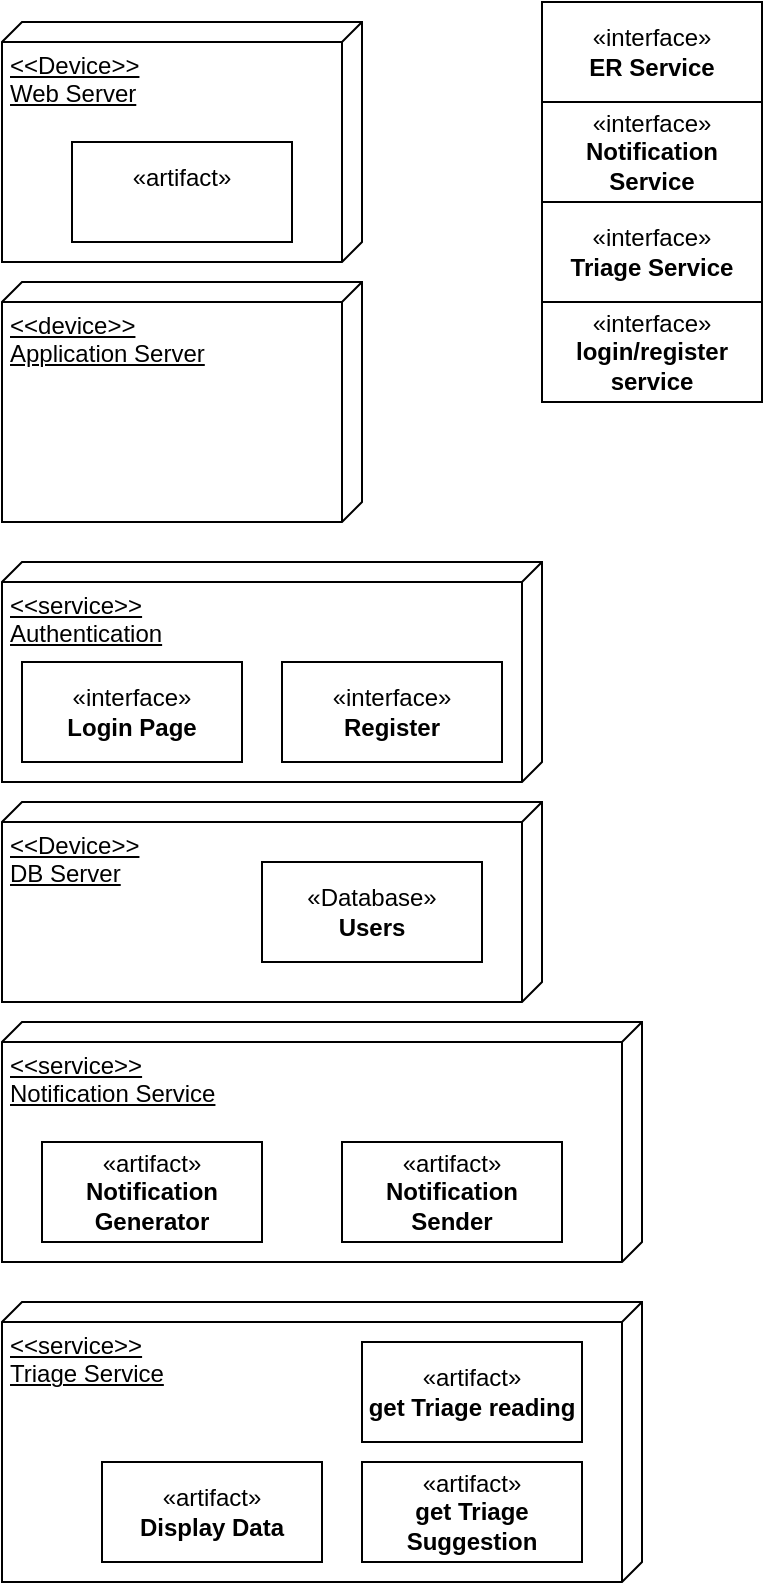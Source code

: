<mxfile version="22.0.4" type="github">
  <diagram name="Page-1" id="c4acf3e9-155e-7222-9cf6-157b1a14988f">
    <mxGraphModel dx="474" dy="679" grid="1" gridSize="10" guides="1" tooltips="1" connect="1" arrows="1" fold="1" page="1" pageScale="1" pageWidth="850" pageHeight="1100" background="none" math="0" shadow="0">
      <root>
        <mxCell id="0" />
        <mxCell id="1" parent="0" />
        <mxCell id="4m9tjicO3Grch9T9ZGGS-25" value="&lt;div&gt;&amp;lt;&amp;lt;service&amp;gt;&amp;gt;&lt;/div&gt;&lt;div&gt;Triage Service&lt;br&gt;&lt;/div&gt;" style="verticalAlign=top;align=left;spacingTop=8;spacingLeft=2;spacingRight=12;shape=cube;size=10;direction=south;fontStyle=4;html=1;whiteSpace=wrap;" vertex="1" parent="1">
          <mxGeometry x="60" y="660" width="320" height="140" as="geometry" />
        </mxCell>
        <mxCell id="4m9tjicO3Grch9T9ZGGS-10" value="" style="group" vertex="1" connectable="0" parent="1">
          <mxGeometry x="60" y="410" width="270" height="100" as="geometry" />
        </mxCell>
        <mxCell id="4m9tjicO3Grch9T9ZGGS-5" value="&lt;div&gt;&amp;lt;&amp;lt;Device&amp;gt;&amp;gt;&lt;/div&gt;&lt;div&gt;DB Server&lt;br&gt;&lt;/div&gt;" style="verticalAlign=top;align=left;spacingTop=8;spacingLeft=2;spacingRight=12;shape=cube;size=10;direction=south;fontStyle=4;html=1;whiteSpace=wrap;" vertex="1" parent="4m9tjicO3Grch9T9ZGGS-10">
          <mxGeometry width="270" height="100" as="geometry" />
        </mxCell>
        <mxCell id="4m9tjicO3Grch9T9ZGGS-3" value="&lt;div&gt;«Database»&lt;b&gt;&lt;br&gt;&lt;/b&gt;&lt;/div&gt;&lt;div&gt;&lt;b&gt;Users&lt;/b&gt;&lt;/div&gt;" style="html=1;whiteSpace=wrap;" vertex="1" parent="4m9tjicO3Grch9T9ZGGS-10">
          <mxGeometry x="130" y="30" width="110" height="50" as="geometry" />
        </mxCell>
        <mxCell id="4m9tjicO3Grch9T9ZGGS-12" value="" style="group" vertex="1" connectable="0" parent="1">
          <mxGeometry x="60" y="20" width="180" height="120" as="geometry" />
        </mxCell>
        <mxCell id="4m9tjicO3Grch9T9ZGGS-7" value="&lt;div&gt;&amp;lt;&amp;lt;Device&amp;gt;&amp;gt;&lt;/div&gt;&lt;div&gt;Web Server&lt;br&gt;&lt;/div&gt;" style="verticalAlign=top;align=left;spacingTop=8;spacingLeft=2;spacingRight=12;shape=cube;size=10;direction=south;fontStyle=4;html=1;whiteSpace=wrap;" vertex="1" parent="4m9tjicO3Grch9T9ZGGS-12">
          <mxGeometry width="180" height="120" as="geometry" />
        </mxCell>
        <mxCell id="4m9tjicO3Grch9T9ZGGS-8" value="«artifact»&lt;br&gt;&lt;b&gt;&lt;br&gt;&lt;/b&gt;" style="html=1;whiteSpace=wrap;" vertex="1" parent="4m9tjicO3Grch9T9ZGGS-12">
          <mxGeometry x="35" y="60" width="110" height="50" as="geometry" />
        </mxCell>
        <mxCell id="4m9tjicO3Grch9T9ZGGS-13" value="&lt;div&gt;&amp;lt;&amp;lt;device&amp;gt;&amp;gt;&lt;/div&gt;&lt;div&gt;Application Server&lt;/div&gt;&lt;div&gt;&lt;br&gt;&lt;/div&gt;" style="verticalAlign=top;align=left;spacingTop=8;spacingLeft=2;spacingRight=12;shape=cube;size=10;direction=south;fontStyle=4;html=1;whiteSpace=wrap;" vertex="1" parent="1">
          <mxGeometry x="60" y="150" width="180" height="120" as="geometry" />
        </mxCell>
        <mxCell id="4m9tjicO3Grch9T9ZGGS-14" value="«interface»&lt;br&gt;&lt;b&gt;ER Service&lt;/b&gt;" style="html=1;whiteSpace=wrap;" vertex="1" parent="1">
          <mxGeometry x="330" y="10" width="110" height="50" as="geometry" />
        </mxCell>
        <mxCell id="4m9tjicO3Grch9T9ZGGS-15" value="«interface»&lt;br&gt;&lt;b&gt;Notification Service&lt;/b&gt;" style="html=1;whiteSpace=wrap;" vertex="1" parent="1">
          <mxGeometry x="330" y="60" width="110" height="50" as="geometry" />
        </mxCell>
        <mxCell id="4m9tjicO3Grch9T9ZGGS-16" value="«interface»&lt;br&gt;&lt;b&gt;Triage Service&lt;/b&gt;" style="html=1;whiteSpace=wrap;" vertex="1" parent="1">
          <mxGeometry x="330" y="110" width="110" height="50" as="geometry" />
        </mxCell>
        <mxCell id="4m9tjicO3Grch9T9ZGGS-17" value="«interface»&lt;br&gt;&lt;b&gt;login/register service&lt;/b&gt;" style="html=1;whiteSpace=wrap;" vertex="1" parent="1">
          <mxGeometry x="330" y="160" width="110" height="50" as="geometry" />
        </mxCell>
        <mxCell id="4m9tjicO3Grch9T9ZGGS-18" value="&lt;div&gt;&amp;lt;&amp;lt;service&amp;gt;&amp;gt;&lt;/div&gt;&lt;div&gt;Authentication&lt;/div&gt;" style="verticalAlign=top;align=left;spacingTop=8;spacingLeft=2;spacingRight=12;shape=cube;size=10;direction=south;fontStyle=4;html=1;whiteSpace=wrap;" vertex="1" parent="1">
          <mxGeometry x="60" y="290" width="270" height="110" as="geometry" />
        </mxCell>
        <mxCell id="4m9tjicO3Grch9T9ZGGS-19" value="«interface»&lt;br&gt;&lt;b&gt;Login Page&lt;/b&gt;" style="html=1;whiteSpace=wrap;" vertex="1" parent="1">
          <mxGeometry x="70" y="340" width="110" height="50" as="geometry" />
        </mxCell>
        <mxCell id="4m9tjicO3Grch9T9ZGGS-20" value="«interface»&lt;br&gt;&lt;b&gt;Register&lt;/b&gt;" style="html=1;whiteSpace=wrap;" vertex="1" parent="1">
          <mxGeometry x="200" y="340" width="110" height="50" as="geometry" />
        </mxCell>
        <mxCell id="4m9tjicO3Grch9T9ZGGS-22" value="&lt;div&gt;&amp;lt;&amp;lt;service&amp;gt;&amp;gt;&lt;/div&gt;&lt;div&gt;Notification Service&lt;br&gt;&lt;/div&gt;" style="verticalAlign=top;align=left;spacingTop=8;spacingLeft=2;spacingRight=12;shape=cube;size=10;direction=south;fontStyle=4;html=1;whiteSpace=wrap;" vertex="1" parent="1">
          <mxGeometry x="60" y="520" width="320" height="120" as="geometry" />
        </mxCell>
        <mxCell id="4m9tjicO3Grch9T9ZGGS-23" value="«artifact»&lt;br&gt;&lt;b&gt;Notification Generator&lt;/b&gt;" style="html=1;whiteSpace=wrap;" vertex="1" parent="1">
          <mxGeometry x="80" y="580" width="110" height="50" as="geometry" />
        </mxCell>
        <mxCell id="4m9tjicO3Grch9T9ZGGS-24" value="«artifact» &lt;b&gt;Notification Sender&lt;/b&gt;&lt;br&gt;&lt;b&gt;&lt;/b&gt;" style="html=1;whiteSpace=wrap;" vertex="1" parent="1">
          <mxGeometry x="230" y="580" width="110" height="50" as="geometry" />
        </mxCell>
        <mxCell id="4m9tjicO3Grch9T9ZGGS-28" value="«artifact»&lt;br&gt;&lt;b&gt;get Triage reading&lt;/b&gt;" style="html=1;whiteSpace=wrap;" vertex="1" parent="1">
          <mxGeometry x="240" y="680" width="110" height="50" as="geometry" />
        </mxCell>
        <mxCell id="4m9tjicO3Grch9T9ZGGS-30" value="«artifact»&lt;br&gt;&lt;b&gt;get Triage Suggestion&lt;/b&gt;" style="html=1;whiteSpace=wrap;" vertex="1" parent="1">
          <mxGeometry x="240" y="740" width="110" height="50" as="geometry" />
        </mxCell>
        <mxCell id="4m9tjicO3Grch9T9ZGGS-31" value="«artifact»&lt;br&gt;&lt;b&gt;Display Data&lt;/b&gt;" style="html=1;whiteSpace=wrap;" vertex="1" parent="1">
          <mxGeometry x="110" y="740" width="110" height="50" as="geometry" />
        </mxCell>
      </root>
    </mxGraphModel>
  </diagram>
</mxfile>
